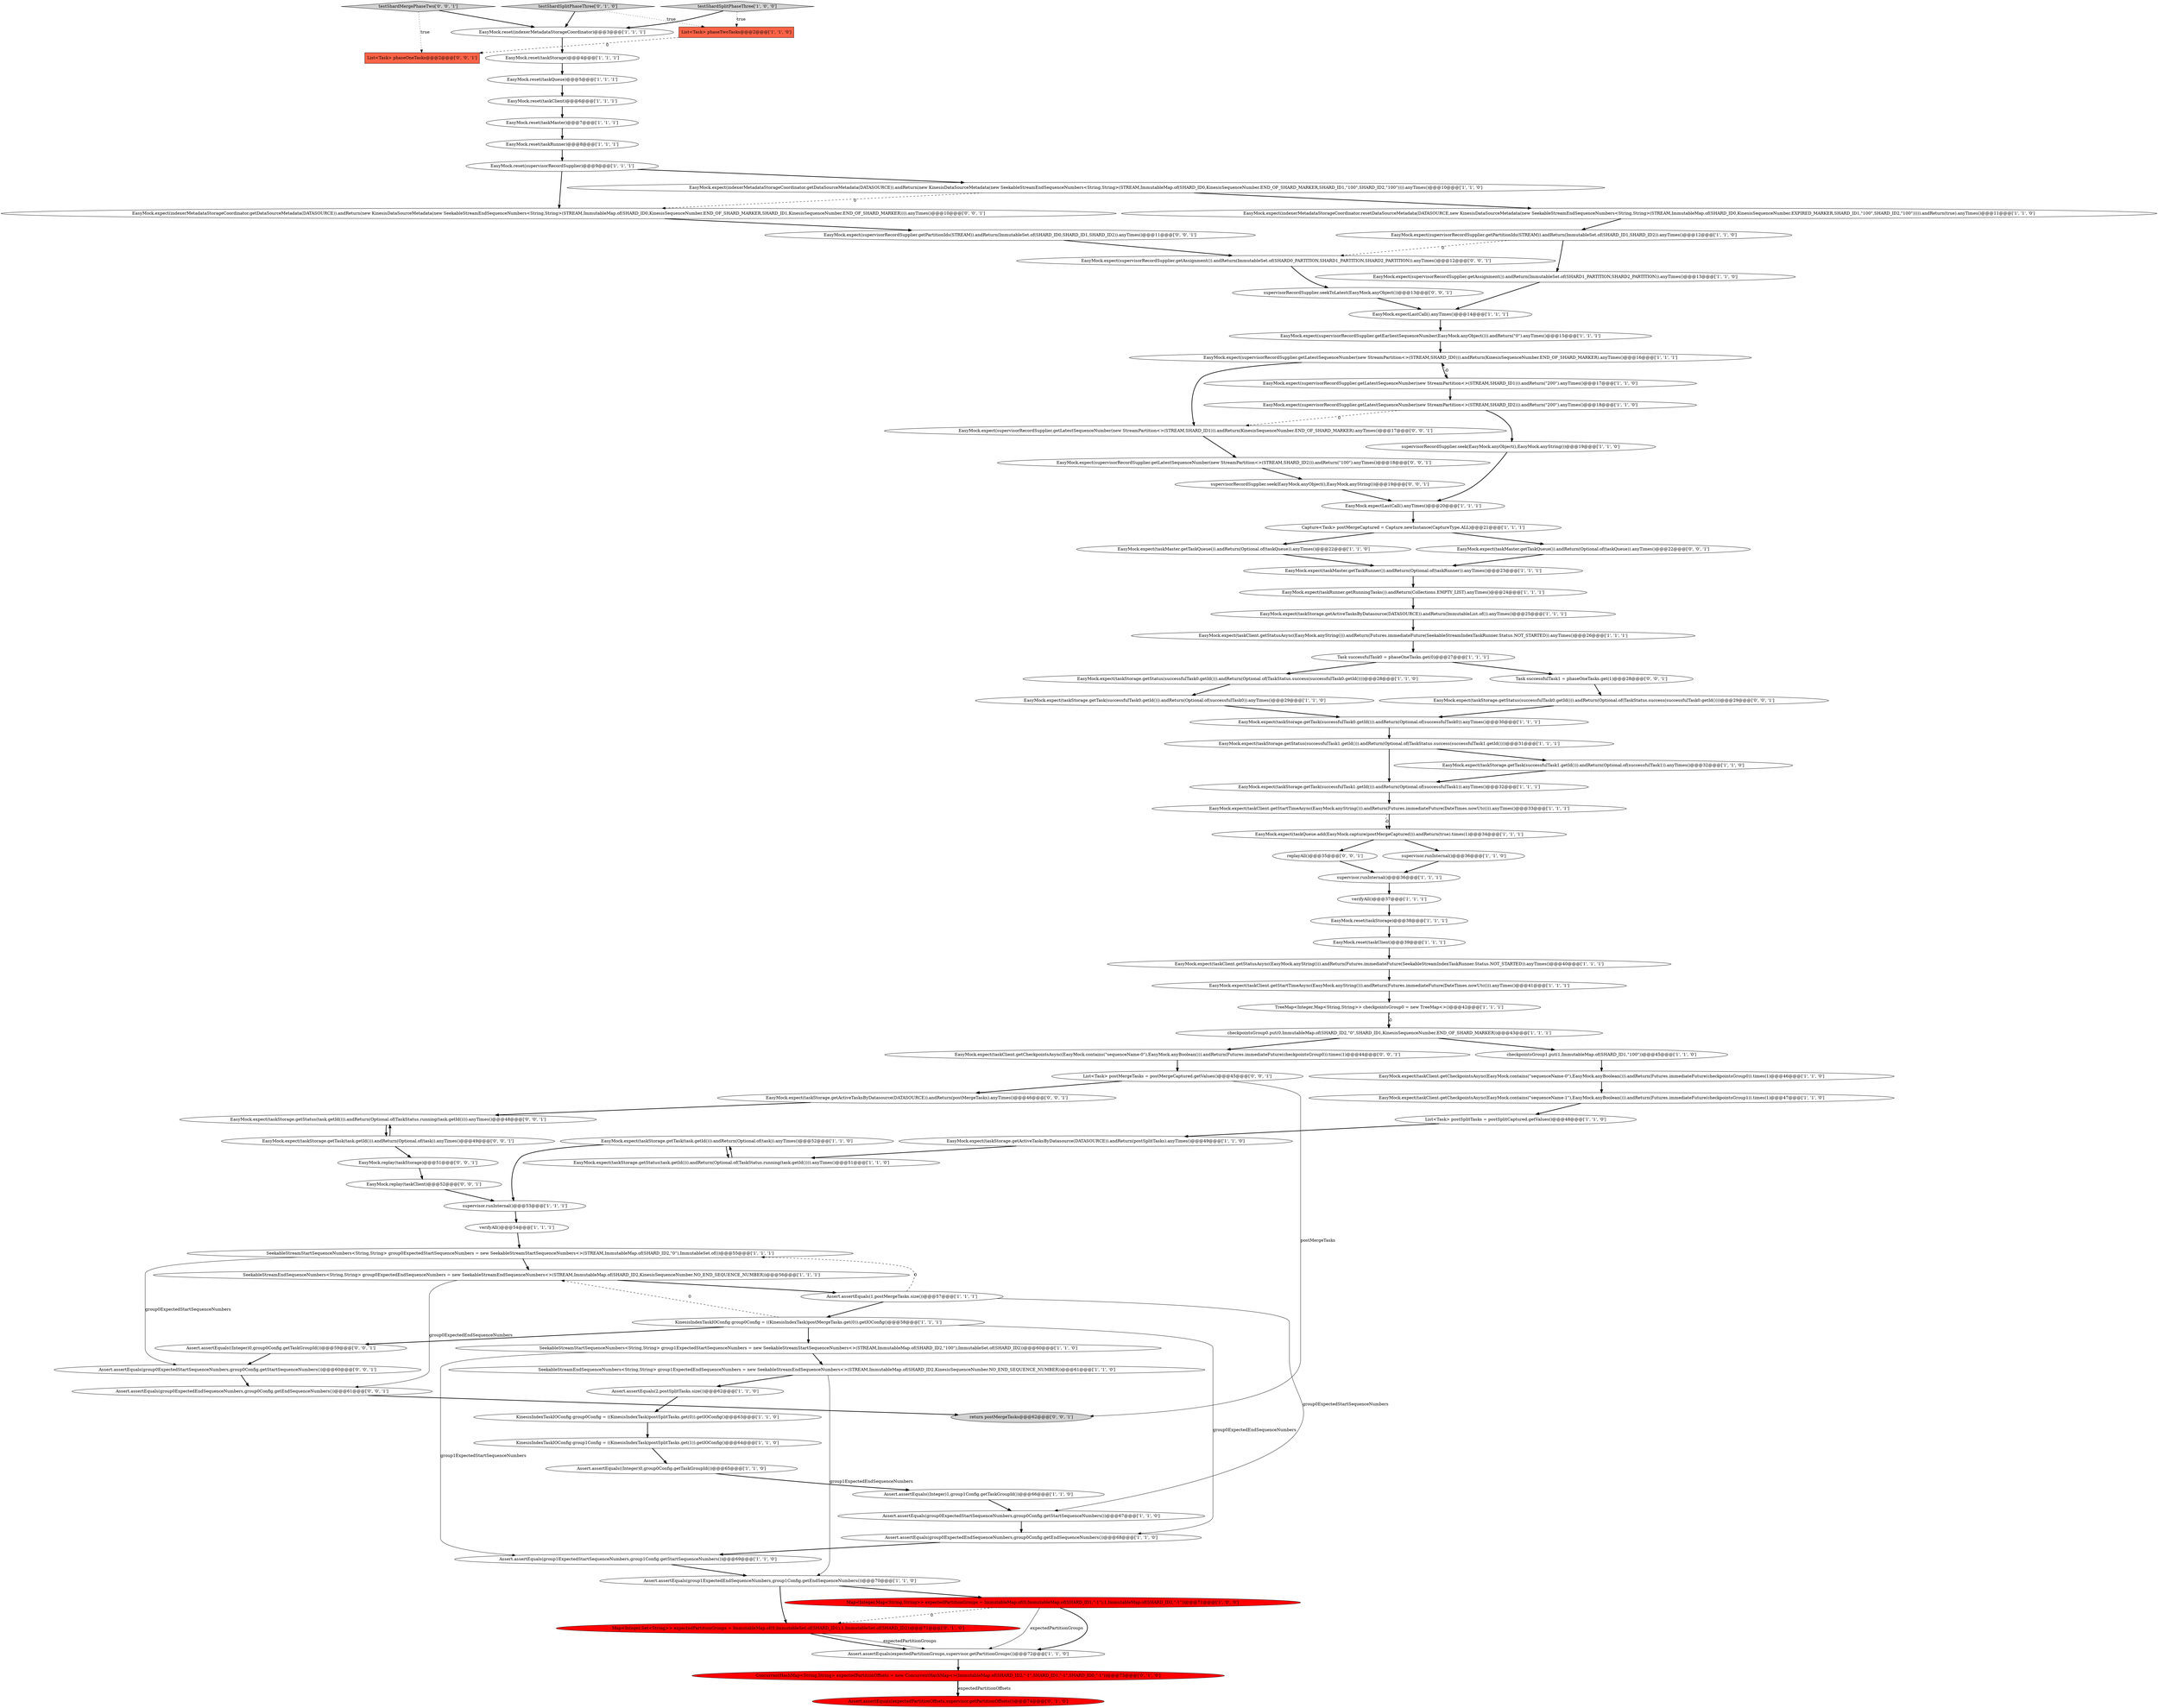 digraph {
29 [style = filled, label = "verifyAll()@@@54@@@['1', '1', '1']", fillcolor = white, shape = ellipse image = "AAA0AAABBB1BBB"];
54 [style = filled, label = "testShardSplitPhaseThree['1', '0', '0']", fillcolor = lightgray, shape = diamond image = "AAA0AAABBB1BBB"];
15 [style = filled, label = "EasyMock.expect(taskClient.getStartTimeAsync(EasyMock.anyString())).andReturn(Futures.immediateFuture(DateTimes.nowUtc())).anyTimes()@@@41@@@['1', '1', '1']", fillcolor = white, shape = ellipse image = "AAA0AAABBB1BBB"];
77 [style = filled, label = "replayAll()@@@35@@@['0', '0', '1']", fillcolor = white, shape = ellipse image = "AAA0AAABBB3BBB"];
91 [style = filled, label = "Assert.assertEquals(group0ExpectedStartSequenceNumbers,group0Config.getStartSequenceNumbers())@@@60@@@['0', '0', '1']", fillcolor = white, shape = ellipse image = "AAA0AAABBB3BBB"];
28 [style = filled, label = "EasyMock.reset(taskStorage)@@@4@@@['1', '1', '1']", fillcolor = white, shape = ellipse image = "AAA0AAABBB1BBB"];
79 [style = filled, label = "List<Task> postMergeTasks = postMergeCaptured.getValues()@@@45@@@['0', '0', '1']", fillcolor = white, shape = ellipse image = "AAA0AAABBB3BBB"];
97 [style = filled, label = "EasyMock.expect(taskStorage.getTask(task.getId())).andReturn(Optional.of(task)).anyTimes()@@@49@@@['0', '0', '1']", fillcolor = white, shape = ellipse image = "AAA0AAABBB3BBB"];
41 [style = filled, label = "EasyMock.reset(taskClient)@@@6@@@['1', '1', '1']", fillcolor = white, shape = ellipse image = "AAA0AAABBB1BBB"];
31 [style = filled, label = "KinesisIndexTaskIOConfig group0Config = ((KinesisIndexTask)postSplitTasks.get(0)).getIOConfig()@@@63@@@['1', '1', '0']", fillcolor = white, shape = ellipse image = "AAA0AAABBB1BBB"];
62 [style = filled, label = "EasyMock.expect(supervisorRecordSupplier.getAssignment()).andReturn(ImmutableSet.of(SHARD1_PARTITION,SHARD2_PARTITION)).anyTimes()@@@13@@@['1', '1', '0']", fillcolor = white, shape = ellipse image = "AAA0AAABBB1BBB"];
1 [style = filled, label = "EasyMock.expect(taskStorage.getStatus(successfulTask1.getId())).andReturn(Optional.of(TaskStatus.success(successfulTask1.getId())))@@@31@@@['1', '1', '1']", fillcolor = white, shape = ellipse image = "AAA0AAABBB1BBB"];
60 [style = filled, label = "Assert.assertEquals(group0ExpectedEndSequenceNumbers,group0Config.getEndSequenceNumbers())@@@68@@@['1', '1', '0']", fillcolor = white, shape = ellipse image = "AAA0AAABBB1BBB"];
85 [style = filled, label = "EasyMock.expect(taskClient.getCheckpointsAsync(EasyMock.contains(\"sequenceName-0\"),EasyMock.anyBoolean())).andReturn(Futures.immediateFuture(checkpointsGroup0)).times(1)@@@44@@@['0', '0', '1']", fillcolor = white, shape = ellipse image = "AAA0AAABBB3BBB"];
42 [style = filled, label = "checkpointsGroup1.put(1,ImmutableMap.of(SHARD_ID1,\"100\"))@@@45@@@['1', '1', '0']", fillcolor = white, shape = ellipse image = "AAA0AAABBB1BBB"];
16 [style = filled, label = "Assert.assertEquals(group0ExpectedStartSequenceNumbers,group0Config.getStartSequenceNumbers())@@@67@@@['1', '1', '0']", fillcolor = white, shape = ellipse image = "AAA0AAABBB1BBB"];
64 [style = filled, label = "EasyMock.expect(taskClient.getStatusAsync(EasyMock.anyString())).andReturn(Futures.immediateFuture(SeekableStreamIndexTaskRunner.Status.NOT_STARTED)).anyTimes()@@@26@@@['1', '1', '1']", fillcolor = white, shape = ellipse image = "AAA0AAABBB1BBB"];
44 [style = filled, label = "EasyMock.expect(supervisorRecordSupplier.getLatestSequenceNumber(new StreamPartition<>(STREAM,SHARD_ID0))).andReturn(KinesisSequenceNumber.END_OF_SHARD_MARKER).anyTimes()@@@16@@@['1', '1', '1']", fillcolor = white, shape = ellipse image = "AAA0AAABBB1BBB"];
57 [style = filled, label = "EasyMock.expect(supervisorRecordSupplier.getPartitionIds(STREAM)).andReturn(ImmutableSet.of(SHARD_ID1,SHARD_ID2)).anyTimes()@@@12@@@['1', '1', '0']", fillcolor = white, shape = ellipse image = "AAA0AAABBB1BBB"];
30 [style = filled, label = "Assert.assertEquals(1,postMergeTasks.size())@@@57@@@['1', '1', '1']", fillcolor = white, shape = ellipse image = "AAA0AAABBB1BBB"];
26 [style = filled, label = "EasyMock.reset(taskClient)@@@39@@@['1', '1', '1']", fillcolor = white, shape = ellipse image = "AAA0AAABBB1BBB"];
65 [style = filled, label = "EasyMock.reset(indexerMetadataStorageCoordinator)@@@3@@@['1', '1', '1']", fillcolor = white, shape = ellipse image = "AAA0AAABBB1BBB"];
87 [style = filled, label = "List<Task> phaseOneTasks@@@2@@@['0', '0', '1']", fillcolor = tomato, shape = box image = "AAA0AAABBB3BBB"];
45 [style = filled, label = "EasyMock.expect(taskStorage.getActiveTasksByDatasource(DATASOURCE)).andReturn(postSplitTasks).anyTimes()@@@49@@@['1', '1', '0']", fillcolor = white, shape = ellipse image = "AAA0AAABBB1BBB"];
11 [style = filled, label = "EasyMock.expect(taskClient.getStatusAsync(EasyMock.anyString())).andReturn(Futures.immediateFuture(SeekableStreamIndexTaskRunner.Status.NOT_STARTED)).anyTimes()@@@40@@@['1', '1', '1']", fillcolor = white, shape = ellipse image = "AAA0AAABBB1BBB"];
21 [style = filled, label = "EasyMock.expect(taskRunner.getRunningTasks()).andReturn(Collections.EMPTY_LIST).anyTimes()@@@24@@@['1', '1', '1']", fillcolor = white, shape = ellipse image = "AAA0AAABBB1BBB"];
34 [style = filled, label = "List<Task> phaseTwoTasks@@@2@@@['1', '1', '0']", fillcolor = tomato, shape = box image = "AAA0AAABBB1BBB"];
39 [style = filled, label = "EasyMock.reset(taskMaster)@@@7@@@['1', '1', '1']", fillcolor = white, shape = ellipse image = "AAA0AAABBB1BBB"];
93 [style = filled, label = "EasyMock.expect(supervisorRecordSupplier.getLatestSequenceNumber(new StreamPartition<>(STREAM,SHARD_ID2))).andReturn(\"100\").anyTimes()@@@18@@@['0', '0', '1']", fillcolor = white, shape = ellipse image = "AAA0AAABBB3BBB"];
70 [style = filled, label = "Map<Integer,Set<String>> expectedPartitionGroups = ImmutableMap.of(0,ImmutableSet.of(SHARD_ID1),1,ImmutableSet.of(SHARD_ID2))@@@71@@@['0', '1', '0']", fillcolor = red, shape = ellipse image = "AAA1AAABBB2BBB"];
49 [style = filled, label = "supervisor.runInternal()@@@36@@@['1', '1', '1']", fillcolor = white, shape = ellipse image = "AAA0AAABBB1BBB"];
67 [style = filled, label = "checkpointsGroup0.put(0,ImmutableMap.of(SHARD_ID2,\"0\",SHARD_ID1,KinesisSequenceNumber.END_OF_SHARD_MARKER))@@@43@@@['1', '1', '1']", fillcolor = white, shape = ellipse image = "AAA0AAABBB1BBB"];
3 [style = filled, label = "Assert.assertEquals(group1ExpectedStartSequenceNumbers,group1Config.getStartSequenceNumbers())@@@69@@@['1', '1', '0']", fillcolor = white, shape = ellipse image = "AAA0AAABBB1BBB"];
25 [style = filled, label = "SeekableStreamEndSequenceNumbers<String,String> group1ExpectedEndSequenceNumbers = new SeekableStreamEndSequenceNumbers<>(STREAM,ImmutableMap.of(SHARD_ID2,KinesisSequenceNumber.NO_END_SEQUENCE_NUMBER))@@@61@@@['1', '1', '0']", fillcolor = white, shape = ellipse image = "AAA0AAABBB1BBB"];
51 [style = filled, label = "Capture<Task> postMergeCaptured = Capture.newInstance(CaptureType.ALL)@@@21@@@['1', '1', '1']", fillcolor = white, shape = ellipse image = "AAA0AAABBB1BBB"];
61 [style = filled, label = "EasyMock.reset(supervisorRecordSupplier)@@@9@@@['1', '1', '1']", fillcolor = white, shape = ellipse image = "AAA0AAABBB1BBB"];
4 [style = filled, label = "EasyMock.expect(taskMaster.getTaskRunner()).andReturn(Optional.of(taskRunner)).anyTimes()@@@23@@@['1', '1', '1']", fillcolor = white, shape = ellipse image = "AAA0AAABBB1BBB"];
0 [style = filled, label = "EasyMock.expect(taskMaster.getTaskQueue()).andReturn(Optional.of(taskQueue)).anyTimes()@@@22@@@['1', '1', '0']", fillcolor = white, shape = ellipse image = "AAA0AAABBB1BBB"];
75 [style = filled, label = "EasyMock.expect(taskMaster.getTaskQueue()).andReturn(Optional.of(taskQueue)).anyTimes()@@@22@@@['0', '0', '1']", fillcolor = white, shape = ellipse image = "AAA0AAABBB3BBB"];
36 [style = filled, label = "supervisorRecordSupplier.seek(EasyMock.anyObject(),EasyMock.anyString())@@@19@@@['1', '1', '0']", fillcolor = white, shape = ellipse image = "AAA0AAABBB1BBB"];
17 [style = filled, label = "Assert.assertEquals(group1ExpectedEndSequenceNumbers,group1Config.getEndSequenceNumbers())@@@70@@@['1', '1', '0']", fillcolor = white, shape = ellipse image = "AAA0AAABBB1BBB"];
89 [style = filled, label = "EasyMock.expect(supervisorRecordSupplier.getLatestSequenceNumber(new StreamPartition<>(STREAM,SHARD_ID1))).andReturn(KinesisSequenceNumber.END_OF_SHARD_MARKER).anyTimes()@@@17@@@['0', '0', '1']", fillcolor = white, shape = ellipse image = "AAA0AAABBB3BBB"];
81 [style = filled, label = "return postMergeTasks@@@62@@@['0', '0', '1']", fillcolor = lightgray, shape = ellipse image = "AAA0AAABBB3BBB"];
95 [style = filled, label = "supervisorRecordSupplier.seek(EasyMock.anyObject(),EasyMock.anyString())@@@19@@@['0', '0', '1']", fillcolor = white, shape = ellipse image = "AAA0AAABBB3BBB"];
86 [style = filled, label = "EasyMock.replay(taskClient)@@@52@@@['0', '0', '1']", fillcolor = white, shape = ellipse image = "AAA0AAABBB3BBB"];
8 [style = filled, label = "Map<Integer,Map<String,String>> expectedPartitionGroups = ImmutableMap.of(0,ImmutableMap.of(SHARD_ID1,\"-1\"),1,ImmutableMap.of(SHARD_ID2,\"-1\"))@@@71@@@['1', '0', '0']", fillcolor = red, shape = ellipse image = "AAA1AAABBB1BBB"];
24 [style = filled, label = "EasyMock.expectLastCall().anyTimes()@@@14@@@['1', '1', '1']", fillcolor = white, shape = ellipse image = "AAA0AAABBB1BBB"];
33 [style = filled, label = "verifyAll()@@@37@@@['1', '1', '1']", fillcolor = white, shape = ellipse image = "AAA0AAABBB1BBB"];
88 [style = filled, label = "EasyMock.expect(indexerMetadataStorageCoordinator.getDataSourceMetadata(DATASOURCE)).andReturn(new KinesisDataSourceMetadata(new SeekableStreamEndSequenceNumbers<String,String>(STREAM,ImmutableMap.of(SHARD_ID0,KinesisSequenceNumber.END_OF_SHARD_MARKER,SHARD_ID1,KinesisSequenceNumber.END_OF_SHARD_MARKER)))).anyTimes()@@@10@@@['0', '0', '1']", fillcolor = white, shape = ellipse image = "AAA0AAABBB3BBB"];
13 [style = filled, label = "EasyMock.expect(taskStorage.getTask(successfulTask0.getId())).andReturn(Optional.of(successfulTask0)).anyTimes()@@@29@@@['1', '1', '0']", fillcolor = white, shape = ellipse image = "AAA0AAABBB1BBB"];
63 [style = filled, label = "KinesisIndexTaskIOConfig group0Config = ((KinesisIndexTask)postMergeTasks.get(0)).getIOConfig()@@@58@@@['1', '1', '1']", fillcolor = white, shape = ellipse image = "AAA0AAABBB1BBB"];
66 [style = filled, label = "EasyMock.expect(supervisorRecordSupplier.getLatestSequenceNumber(new StreamPartition<>(STREAM,SHARD_ID2))).andReturn(\"200\").anyTimes()@@@18@@@['1', '1', '0']", fillcolor = white, shape = ellipse image = "AAA0AAABBB1BBB"];
80 [style = filled, label = "EasyMock.expect(taskStorage.getActiveTasksByDatasource(DATASOURCE)).andReturn(postMergeTasks).anyTimes()@@@46@@@['0', '0', '1']", fillcolor = white, shape = ellipse image = "AAA0AAABBB3BBB"];
96 [style = filled, label = "EasyMock.replay(taskStorage)@@@51@@@['0', '0', '1']", fillcolor = white, shape = ellipse image = "AAA0AAABBB3BBB"];
14 [style = filled, label = "EasyMock.expect(taskStorage.getStatus(successfulTask0.getId())).andReturn(Optional.of(TaskStatus.success(successfulTask0.getId())))@@@28@@@['1', '1', '0']", fillcolor = white, shape = ellipse image = "AAA0AAABBB1BBB"];
35 [style = filled, label = "KinesisIndexTaskIOConfig group1Config = ((KinesisIndexTask)postSplitTasks.get(1)).getIOConfig()@@@64@@@['1', '1', '0']", fillcolor = white, shape = ellipse image = "AAA0AAABBB1BBB"];
43 [style = filled, label = "EasyMock.expect(taskClient.getCheckpointsAsync(EasyMock.contains(\"sequenceName-0\"),EasyMock.anyBoolean())).andReturn(Futures.immediateFuture(checkpointsGroup0)).times(1)@@@46@@@['1', '1', '0']", fillcolor = white, shape = ellipse image = "AAA0AAABBB1BBB"];
90 [style = filled, label = "EasyMock.expect(taskStorage.getStatus(successfulTask0.getId())).andReturn(Optional.of(TaskStatus.success(successfulTask0.getId())))@@@29@@@['0', '0', '1']", fillcolor = white, shape = ellipse image = "AAA0AAABBB3BBB"];
47 [style = filled, label = "EasyMock.expect(taskStorage.getTask(task.getId())).andReturn(Optional.of(task)).anyTimes()@@@52@@@['1', '1', '0']", fillcolor = white, shape = ellipse image = "AAA0AAABBB1BBB"];
84 [style = filled, label = "Task successfulTask1 = phaseOneTasks.get(1)@@@28@@@['0', '0', '1']", fillcolor = white, shape = ellipse image = "AAA0AAABBB3BBB"];
7 [style = filled, label = "EasyMock.expect(taskQueue.add(EasyMock.capture(postMergeCaptured))).andReturn(true).times(1)@@@34@@@['1', '1', '1']", fillcolor = white, shape = ellipse image = "AAA0AAABBB1BBB"];
78 [style = filled, label = "EasyMock.expect(taskStorage.getStatus(task.getId())).andReturn(Optional.of(TaskStatus.running(task.getId()))).anyTimes()@@@48@@@['0', '0', '1']", fillcolor = white, shape = ellipse image = "AAA0AAABBB3BBB"];
40 [style = filled, label = "EasyMock.reset(taskRunner)@@@8@@@['1', '1', '1']", fillcolor = white, shape = ellipse image = "AAA0AAABBB1BBB"];
74 [style = filled, label = "testShardMergePhaseTwo['0', '0', '1']", fillcolor = lightgray, shape = diamond image = "AAA0AAABBB3BBB"];
71 [style = filled, label = "ConcurrentHashMap<String,String> expectedPartitionOffsets = new ConcurrentHashMap<>(ImmutableMap.of(SHARD_ID2,\"-1\",SHARD_ID1,\"-1\",SHARD_ID0,\"-1\"))@@@73@@@['0', '1', '0']", fillcolor = red, shape = ellipse image = "AAA1AAABBB2BBB"];
23 [style = filled, label = "Assert.assertEquals(expectedPartitionGroups,supervisor.getPartitionGroups())@@@72@@@['1', '1', '0']", fillcolor = white, shape = ellipse image = "AAA0AAABBB1BBB"];
12 [style = filled, label = "EasyMock.expect(supervisorRecordSupplier.getLatestSequenceNumber(new StreamPartition<>(STREAM,SHARD_ID1))).andReturn(\"200\").anyTimes()@@@17@@@['1', '1', '0']", fillcolor = white, shape = ellipse image = "AAA0AAABBB1BBB"];
5 [style = filled, label = "EasyMock.expect(indexerMetadataStorageCoordinator.resetDataSourceMetadata(DATASOURCE,new KinesisDataSourceMetadata(new SeekableStreamEndSequenceNumbers<String,String>(STREAM,ImmutableMap.of(SHARD_ID0,KinesisSequenceNumber.EXPIRED_MARKER,SHARD_ID1,\"100\",SHARD_ID2,\"100\"))))).andReturn(true).anyTimes()@@@11@@@['1', '1', '0']", fillcolor = white, shape = ellipse image = "AAA0AAABBB1BBB"];
27 [style = filled, label = "EasyMock.expectLastCall().anyTimes()@@@20@@@['1', '1', '1']", fillcolor = white, shape = ellipse image = "AAA0AAABBB1BBB"];
48 [style = filled, label = "EasyMock.expect(taskStorage.getTask(successfulTask1.getId())).andReturn(Optional.of(successfulTask1)).anyTimes()@@@32@@@['1', '1', '1']", fillcolor = white, shape = ellipse image = "AAA0AAABBB1BBB"];
19 [style = filled, label = "EasyMock.expect(taskClient.getStartTimeAsync(EasyMock.anyString())).andReturn(Futures.immediateFuture(DateTimes.nowUtc())).anyTimes()@@@33@@@['1', '1', '1']", fillcolor = white, shape = ellipse image = "AAA0AAABBB1BBB"];
92 [style = filled, label = "EasyMock.expect(supervisorRecordSupplier.getAssignment()).andReturn(ImmutableSet.of(SHARD0_PARTITION,SHARD1_PARTITION,SHARD2_PARTITION)).anyTimes()@@@12@@@['0', '0', '1']", fillcolor = white, shape = ellipse image = "AAA0AAABBB3BBB"];
94 [style = filled, label = "EasyMock.expect(supervisorRecordSupplier.getPartitionIds(STREAM)).andReturn(ImmutableSet.of(SHARD_ID0,SHARD_ID1,SHARD_ID2)).anyTimes()@@@11@@@['0', '0', '1']", fillcolor = white, shape = ellipse image = "AAA0AAABBB3BBB"];
59 [style = filled, label = "EasyMock.expect(taskStorage.getTask(successfulTask1.getId())).andReturn(Optional.of(successfulTask1)).anyTimes()@@@32@@@['1', '1', '0']", fillcolor = white, shape = ellipse image = "AAA0AAABBB1BBB"];
38 [style = filled, label = "Assert.assertEquals(2,postSplitTasks.size())@@@62@@@['1', '1', '0']", fillcolor = white, shape = ellipse image = "AAA0AAABBB1BBB"];
46 [style = filled, label = "EasyMock.expect(indexerMetadataStorageCoordinator.getDataSourceMetadata(DATASOURCE)).andReturn(new KinesisDataSourceMetadata(new SeekableStreamEndSequenceNumbers<String,String>(STREAM,ImmutableMap.of(SHARD_ID0,KinesisSequenceNumber.END_OF_SHARD_MARKER,SHARD_ID1,\"100\",SHARD_ID2,\"100\")))).anyTimes()@@@10@@@['1', '1', '0']", fillcolor = white, shape = ellipse image = "AAA0AAABBB1BBB"];
22 [style = filled, label = "supervisor.runInternal()@@@53@@@['1', '1', '1']", fillcolor = white, shape = ellipse image = "AAA0AAABBB1BBB"];
2 [style = filled, label = "Task successfulTask0 = phaseOneTasks.get(0)@@@27@@@['1', '1', '1']", fillcolor = white, shape = ellipse image = "AAA0AAABBB1BBB"];
55 [style = filled, label = "Assert.assertEquals((Integer)1,group1Config.getTaskGroupId())@@@66@@@['1', '1', '0']", fillcolor = white, shape = ellipse image = "AAA0AAABBB1BBB"];
10 [style = filled, label = "List<Task> postSplitTasks = postSplitCaptured.getValues()@@@48@@@['1', '1', '0']", fillcolor = white, shape = ellipse image = "AAA0AAABBB1BBB"];
72 [style = filled, label = "Assert.assertEquals(expectedPartitionOffsets,supervisor.getPartitionOffsets())@@@74@@@['0', '1', '0']", fillcolor = red, shape = ellipse image = "AAA1AAABBB2BBB"];
18 [style = filled, label = "TreeMap<Integer,Map<String,String>> checkpointsGroup0 = new TreeMap<>()@@@42@@@['1', '1', '1']", fillcolor = white, shape = ellipse image = "AAA0AAABBB1BBB"];
56 [style = filled, label = "SeekableStreamEndSequenceNumbers<String,String> group0ExpectedEndSequenceNumbers = new SeekableStreamEndSequenceNumbers<>(STREAM,ImmutableMap.of(SHARD_ID2,KinesisSequenceNumber.NO_END_SEQUENCE_NUMBER))@@@56@@@['1', '1', '1']", fillcolor = white, shape = ellipse image = "AAA0AAABBB1BBB"];
82 [style = filled, label = "supervisorRecordSupplier.seekToLatest(EasyMock.anyObject())@@@13@@@['0', '0', '1']", fillcolor = white, shape = ellipse image = "AAA0AAABBB3BBB"];
69 [style = filled, label = "Assert.assertEquals((Integer)0,group0Config.getTaskGroupId())@@@65@@@['1', '1', '0']", fillcolor = white, shape = ellipse image = "AAA0AAABBB1BBB"];
6 [style = filled, label = "EasyMock.expect(taskStorage.getActiveTasksByDatasource(DATASOURCE)).andReturn(ImmutableList.of()).anyTimes()@@@25@@@['1', '1', '1']", fillcolor = white, shape = ellipse image = "AAA0AAABBB1BBB"];
37 [style = filled, label = "SeekableStreamStartSequenceNumbers<String,String> group1ExpectedStartSequenceNumbers = new SeekableStreamStartSequenceNumbers<>(STREAM,ImmutableMap.of(SHARD_ID2,\"100\"),ImmutableSet.of(SHARD_ID2))@@@60@@@['1', '1', '0']", fillcolor = white, shape = ellipse image = "AAA0AAABBB1BBB"];
53 [style = filled, label = "EasyMock.expect(taskStorage.getStatus(task.getId())).andReturn(Optional.of(TaskStatus.running(task.getId()))).anyTimes()@@@51@@@['1', '1', '0']", fillcolor = white, shape = ellipse image = "AAA0AAABBB1BBB"];
20 [style = filled, label = "EasyMock.reset(taskQueue)@@@5@@@['1', '1', '1']", fillcolor = white, shape = ellipse image = "AAA0AAABBB1BBB"];
50 [style = filled, label = "EasyMock.expect(taskClient.getCheckpointsAsync(EasyMock.contains(\"sequenceName-1\"),EasyMock.anyBoolean())).andReturn(Futures.immediateFuture(checkpointsGroup1)).times(1)@@@47@@@['1', '1', '0']", fillcolor = white, shape = ellipse image = "AAA0AAABBB1BBB"];
68 [style = filled, label = "SeekableStreamStartSequenceNumbers<String,String> group0ExpectedStartSequenceNumbers = new SeekableStreamStartSequenceNumbers<>(STREAM,ImmutableMap.of(SHARD_ID2,\"0\"),ImmutableSet.of())@@@55@@@['1', '1', '1']", fillcolor = white, shape = ellipse image = "AAA0AAABBB1BBB"];
9 [style = filled, label = "EasyMock.expect(taskStorage.getTask(successfulTask0.getId())).andReturn(Optional.of(successfulTask0)).anyTimes()@@@30@@@['1', '1', '1']", fillcolor = white, shape = ellipse image = "AAA0AAABBB1BBB"];
83 [style = filled, label = "Assert.assertEquals((Integer)0,group0Config.getTaskGroupId())@@@59@@@['0', '0', '1']", fillcolor = white, shape = ellipse image = "AAA0AAABBB3BBB"];
76 [style = filled, label = "Assert.assertEquals(group0ExpectedEndSequenceNumbers,group0Config.getEndSequenceNumbers())@@@61@@@['0', '0', '1']", fillcolor = white, shape = ellipse image = "AAA0AAABBB3BBB"];
73 [style = filled, label = "testShardSplitPhaseThree['0', '1', '0']", fillcolor = lightgray, shape = diamond image = "AAA0AAABBB2BBB"];
32 [style = filled, label = "supervisor.runInternal()@@@36@@@['1', '1', '0']", fillcolor = white, shape = ellipse image = "AAA0AAABBB1BBB"];
52 [style = filled, label = "EasyMock.reset(taskStorage)@@@38@@@['1', '1', '1']", fillcolor = white, shape = ellipse image = "AAA0AAABBB1BBB"];
58 [style = filled, label = "EasyMock.expect(supervisorRecordSupplier.getEarliestSequenceNumber(EasyMock.anyObject())).andReturn(\"0\").anyTimes()@@@15@@@['1', '1', '1']", fillcolor = white, shape = ellipse image = "AAA0AAABBB1BBB"];
7->32 [style = bold, label=""];
83->91 [style = bold, label=""];
74->65 [style = bold, label=""];
56->30 [style = bold, label=""];
73->65 [style = bold, label=""];
30->16 [style = solid, label="group0ExpectedStartSequenceNumbers"];
28->20 [style = bold, label=""];
57->62 [style = bold, label=""];
46->5 [style = bold, label=""];
46->88 [style = dashed, label="0"];
24->58 [style = bold, label=""];
53->47 [style = bold, label=""];
17->70 [style = bold, label=""];
61->46 [style = bold, label=""];
38->31 [style = bold, label=""];
19->7 [style = dashed, label="0"];
89->93 [style = bold, label=""];
16->60 [style = bold, label=""];
26->11 [style = bold, label=""];
69->55 [style = bold, label=""];
54->65 [style = bold, label=""];
63->83 [style = bold, label=""];
25->17 [style = solid, label="group1ExpectedEndSequenceNumbers"];
47->22 [style = bold, label=""];
31->35 [style = bold, label=""];
6->64 [style = bold, label=""];
2->14 [style = bold, label=""];
50->10 [style = bold, label=""];
76->81 [style = bold, label=""];
66->36 [style = bold, label=""];
12->44 [style = dashed, label="0"];
27->51 [style = bold, label=""];
40->61 [style = bold, label=""];
47->53 [style = bold, label=""];
63->56 [style = dashed, label="0"];
78->97 [style = bold, label=""];
8->23 [style = bold, label=""];
30->68 [style = dashed, label="0"];
32->49 [style = bold, label=""];
94->92 [style = bold, label=""];
80->78 [style = bold, label=""];
4->21 [style = bold, label=""];
85->79 [style = bold, label=""];
51->0 [style = bold, label=""];
82->24 [style = bold, label=""];
51->75 [style = bold, label=""];
44->12 [style = bold, label=""];
66->89 [style = dashed, label="0"];
5->57 [style = bold, label=""];
75->4 [style = bold, label=""];
20->41 [style = bold, label=""];
56->76 [style = solid, label="group0ExpectedEndSequenceNumbers"];
10->45 [style = bold, label=""];
63->37 [style = bold, label=""];
1->59 [style = bold, label=""];
9->1 [style = bold, label=""];
44->89 [style = bold, label=""];
59->48 [style = bold, label=""];
84->90 [style = bold, label=""];
54->34 [style = dotted, label="true"];
34->87 [style = dashed, label="0"];
25->38 [style = bold, label=""];
52->26 [style = bold, label=""];
17->8 [style = bold, label=""];
33->52 [style = bold, label=""];
70->23 [style = solid, label="expectedPartitionGroups"];
8->70 [style = dashed, label="0"];
1->48 [style = bold, label=""];
37->25 [style = bold, label=""];
79->80 [style = bold, label=""];
22->29 [style = bold, label=""];
86->22 [style = bold, label=""];
96->86 [style = bold, label=""];
61->88 [style = bold, label=""];
45->53 [style = bold, label=""];
64->2 [style = bold, label=""];
7->77 [style = bold, label=""];
30->63 [style = bold, label=""];
71->72 [style = bold, label=""];
29->68 [style = bold, label=""];
12->66 [style = bold, label=""];
60->3 [style = bold, label=""];
93->95 [style = bold, label=""];
23->71 [style = bold, label=""];
65->28 [style = bold, label=""];
97->96 [style = bold, label=""];
73->34 [style = dotted, label="true"];
68->91 [style = solid, label="group0ExpectedStartSequenceNumbers"];
39->40 [style = bold, label=""];
62->24 [style = bold, label=""];
2->84 [style = bold, label=""];
71->72 [style = solid, label="expectedPartitionOffsets"];
3->17 [style = bold, label=""];
18->67 [style = bold, label=""];
13->9 [style = bold, label=""];
55->16 [style = bold, label=""];
14->13 [style = bold, label=""];
8->23 [style = solid, label="expectedPartitionGroups"];
97->78 [style = bold, label=""];
63->60 [style = solid, label="group0ExpectedEndSequenceNumbers"];
42->43 [style = bold, label=""];
43->50 [style = bold, label=""];
21->6 [style = bold, label=""];
92->82 [style = bold, label=""];
91->76 [style = bold, label=""];
57->92 [style = dashed, label="0"];
77->49 [style = bold, label=""];
90->9 [style = bold, label=""];
15->18 [style = bold, label=""];
68->56 [style = bold, label=""];
37->3 [style = solid, label="group1ExpectedStartSequenceNumbers"];
11->15 [style = bold, label=""];
95->27 [style = bold, label=""];
58->44 [style = bold, label=""];
88->94 [style = bold, label=""];
36->27 [style = bold, label=""];
70->23 [style = bold, label=""];
0->4 [style = bold, label=""];
67->85 [style = bold, label=""];
49->33 [style = bold, label=""];
79->81 [style = solid, label="postMergeTasks"];
48->19 [style = bold, label=""];
67->42 [style = bold, label=""];
35->69 [style = bold, label=""];
41->39 [style = bold, label=""];
19->7 [style = bold, label=""];
18->67 [style = dashed, label="0"];
74->87 [style = dotted, label="true"];
}
